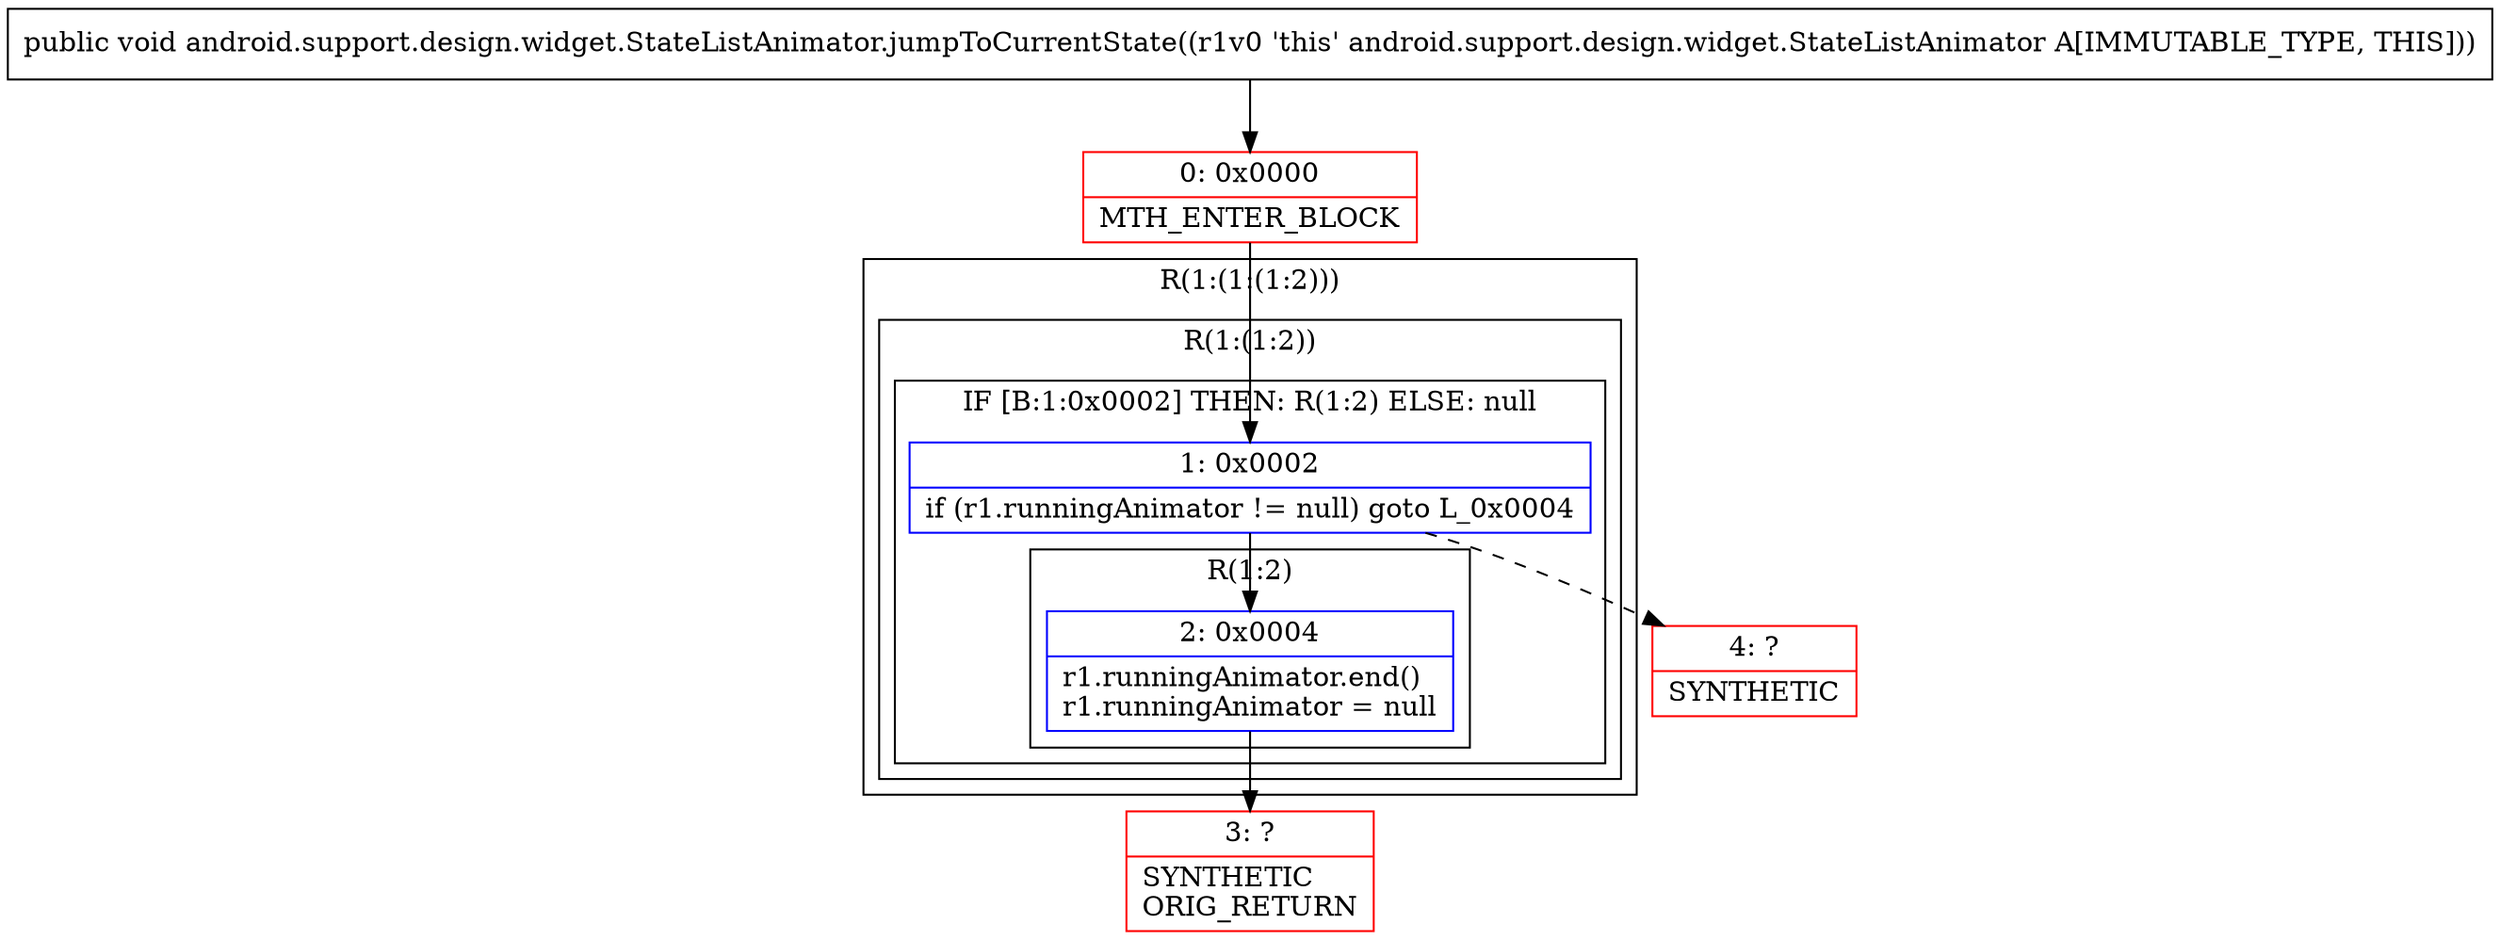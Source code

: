 digraph "CFG forandroid.support.design.widget.StateListAnimator.jumpToCurrentState()V" {
subgraph cluster_Region_1853164770 {
label = "R(1:(1:(1:2)))";
node [shape=record,color=blue];
subgraph cluster_Region_1213582593 {
label = "R(1:(1:2))";
node [shape=record,color=blue];
subgraph cluster_IfRegion_1684447425 {
label = "IF [B:1:0x0002] THEN: R(1:2) ELSE: null";
node [shape=record,color=blue];
Node_1 [shape=record,label="{1\:\ 0x0002|if (r1.runningAnimator != null) goto L_0x0004\l}"];
subgraph cluster_Region_1604284160 {
label = "R(1:2)";
node [shape=record,color=blue];
Node_2 [shape=record,label="{2\:\ 0x0004|r1.runningAnimator.end()\lr1.runningAnimator = null\l}"];
}
}
}
}
Node_0 [shape=record,color=red,label="{0\:\ 0x0000|MTH_ENTER_BLOCK\l}"];
Node_3 [shape=record,color=red,label="{3\:\ ?|SYNTHETIC\lORIG_RETURN\l}"];
Node_4 [shape=record,color=red,label="{4\:\ ?|SYNTHETIC\l}"];
MethodNode[shape=record,label="{public void android.support.design.widget.StateListAnimator.jumpToCurrentState((r1v0 'this' android.support.design.widget.StateListAnimator A[IMMUTABLE_TYPE, THIS])) }"];
MethodNode -> Node_0;
Node_1 -> Node_2;
Node_1 -> Node_4[style=dashed];
Node_2 -> Node_3;
Node_0 -> Node_1;
}

